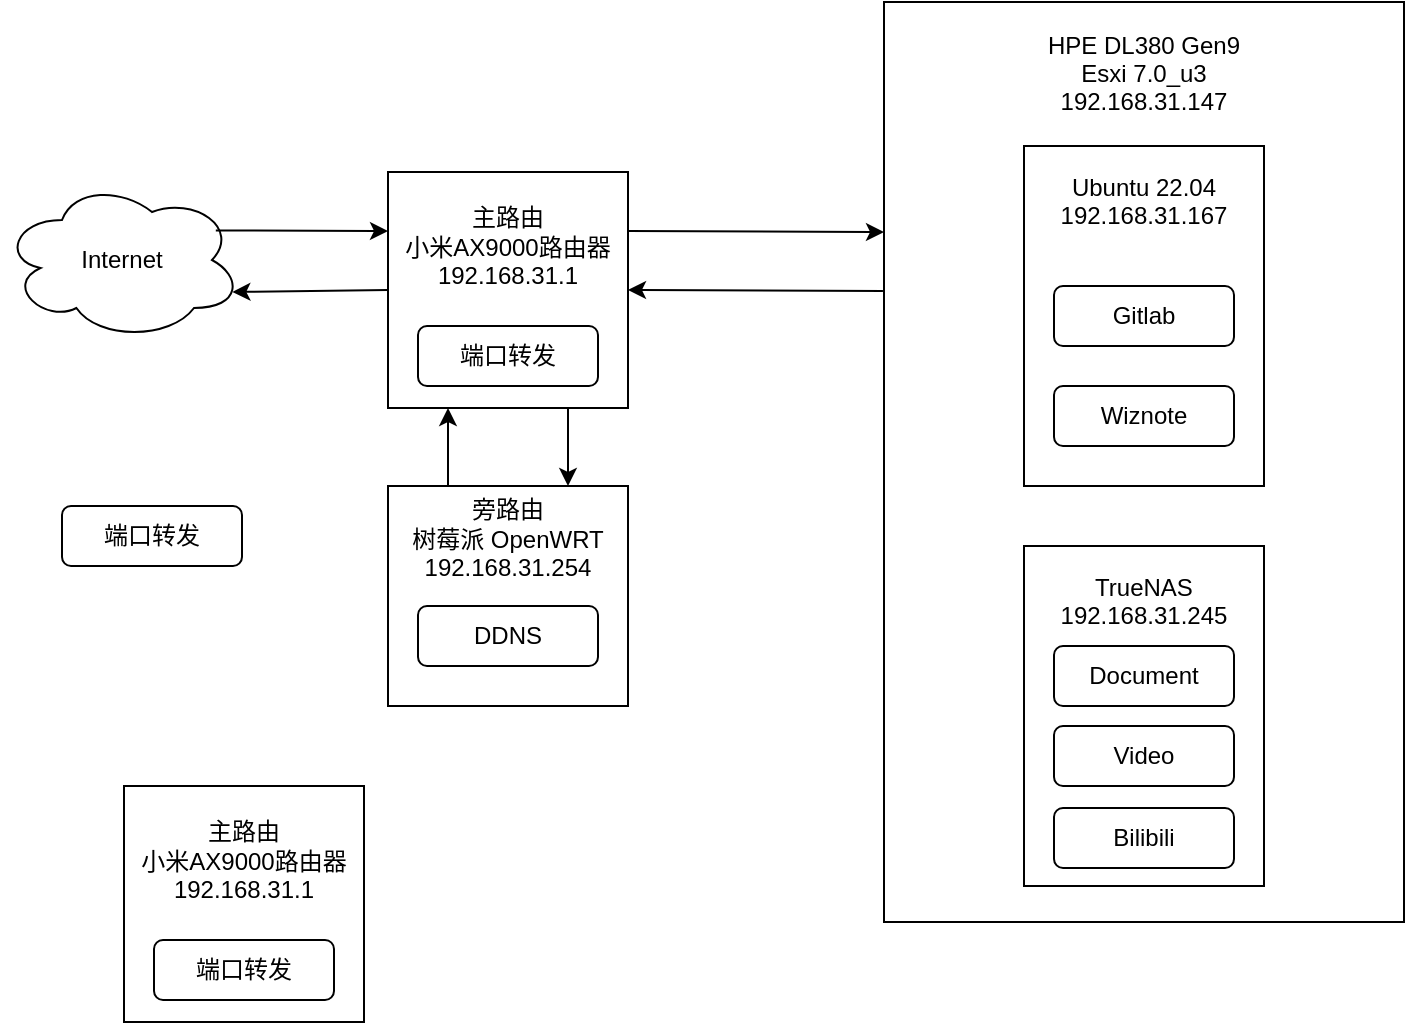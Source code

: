 <mxfile version="21.2.9" type="github">
  <diagram name="第 1 页" id="AE8UB-ZpOJdKNOGypsQ4">
    <mxGraphModel dx="1193" dy="718" grid="1" gridSize="10" guides="1" tooltips="1" connect="1" arrows="1" fold="1" page="1" pageScale="1" pageWidth="827" pageHeight="1169" math="0" shadow="0">
      <root>
        <mxCell id="0" />
        <mxCell id="1" parent="0" />
        <mxCell id="QnKokKeK_ucxUnzvruSd-16" value="&lt;div&gt;HPE DL380 Gen9&lt;/div&gt;&lt;div&gt;Esxi 7.0_u3&lt;br&gt;&lt;/div&gt;&lt;div&gt;192.168.31.147&lt;br&gt;&lt;/div&gt;&lt;div&gt;&lt;br&gt;&lt;/div&gt;&lt;div&gt;&lt;br&gt;&lt;/div&gt;&lt;div&gt;&lt;br&gt;&lt;/div&gt;&lt;div&gt;&lt;br&gt;&lt;/div&gt;&lt;div&gt;&lt;br&gt;&lt;/div&gt;&lt;div&gt;&lt;br&gt;&lt;/div&gt;&lt;div&gt;&lt;br&gt;&lt;/div&gt;&lt;div&gt;&lt;br&gt;&lt;/div&gt;&lt;div&gt;&lt;br&gt;&lt;/div&gt;&lt;div&gt;&lt;br&gt;&lt;/div&gt;&lt;div&gt;&lt;br&gt;&lt;/div&gt;&lt;div&gt;&lt;br&gt;&lt;/div&gt;&lt;div&gt;&lt;br&gt;&lt;/div&gt;&lt;div&gt;&lt;br&gt;&lt;/div&gt;&lt;div&gt;&lt;br&gt;&lt;/div&gt;&lt;div&gt;&lt;br&gt;&lt;/div&gt;&lt;div&gt;&lt;br&gt;&lt;/div&gt;&lt;div&gt;&lt;br&gt;&lt;/div&gt;&lt;div&gt;&lt;br&gt;&lt;/div&gt;&lt;div&gt;&lt;br&gt;&lt;/div&gt;&lt;div&gt;&lt;br&gt;&lt;/div&gt;&lt;div&gt;&lt;br&gt;&lt;/div&gt;&lt;div&gt;&lt;br&gt;&lt;/div&gt;&lt;div&gt;&lt;br&gt;&lt;/div&gt;&lt;div&gt;&lt;br&gt;&lt;/div&gt;&lt;div&gt;&lt;br&gt;&lt;/div&gt;&lt;div&gt;&lt;br&gt;&lt;/div&gt;" style="rounded=0;whiteSpace=wrap;html=1;" vertex="1" parent="1">
          <mxGeometry x="480" y="78" width="260" height="460" as="geometry" />
        </mxCell>
        <mxCell id="QnKokKeK_ucxUnzvruSd-6" value="" style="group" vertex="1" connectable="0" parent="1">
          <mxGeometry x="550" y="150" width="120" height="170" as="geometry" />
        </mxCell>
        <mxCell id="QnKokKeK_ucxUnzvruSd-5" value="&lt;div&gt;Ubuntu 22.04&lt;/div&gt;&lt;div&gt;192.168.31.167&lt;br&gt;&lt;/div&gt;&lt;div&gt;&lt;br&gt;&lt;/div&gt;&lt;div&gt;&lt;br&gt;&lt;/div&gt;&lt;div&gt;&lt;br&gt;&lt;/div&gt;&lt;div&gt;&lt;br&gt;&lt;/div&gt;&lt;div&gt;&lt;br&gt;&lt;/div&gt;&lt;div&gt;&lt;br&gt;&lt;/div&gt;&lt;div&gt;&lt;br&gt;&lt;/div&gt;&lt;div&gt;&lt;br&gt;&lt;/div&gt;" style="rounded=0;whiteSpace=wrap;html=1;movable=1;resizable=1;rotatable=1;deletable=1;editable=1;locked=0;connectable=1;" vertex="1" parent="QnKokKeK_ucxUnzvruSd-6">
          <mxGeometry width="120" height="170" as="geometry" />
        </mxCell>
        <mxCell id="QnKokKeK_ucxUnzvruSd-2" value="Gitlab" style="rounded=1;whiteSpace=wrap;html=1;movable=1;resizable=1;rotatable=1;deletable=1;editable=1;locked=0;connectable=1;" vertex="1" parent="QnKokKeK_ucxUnzvruSd-6">
          <mxGeometry x="15" y="70" width="90" height="30" as="geometry" />
        </mxCell>
        <mxCell id="QnKokKeK_ucxUnzvruSd-3" value="Wiznote" style="rounded=1;whiteSpace=wrap;html=1;movable=1;resizable=1;rotatable=1;deletable=1;editable=1;locked=0;connectable=1;" vertex="1" parent="QnKokKeK_ucxUnzvruSd-6">
          <mxGeometry x="15" y="120" width="90" height="30" as="geometry" />
        </mxCell>
        <mxCell id="QnKokKeK_ucxUnzvruSd-8" value="&lt;div&gt;TrueNAS&lt;/div&gt;&lt;div&gt;192.168.31.245&lt;/div&gt;&lt;div&gt;&lt;br&gt;&lt;/div&gt;&lt;div&gt;&lt;br&gt;&lt;/div&gt;&lt;div&gt;&lt;br&gt;&lt;/div&gt;&lt;div&gt;&lt;br&gt;&lt;/div&gt;&lt;div&gt;&lt;br&gt;&lt;/div&gt;&lt;div&gt;&lt;br&gt;&lt;/div&gt;&lt;div&gt;&lt;br&gt;&lt;/div&gt;&lt;div&gt;&lt;br&gt;&lt;/div&gt;" style="rounded=0;whiteSpace=wrap;html=1;movable=1;resizable=1;rotatable=1;deletable=1;editable=1;locked=0;connectable=1;" vertex="1" parent="1">
          <mxGeometry x="550" y="350" width="120" height="170" as="geometry" />
        </mxCell>
        <mxCell id="QnKokKeK_ucxUnzvruSd-9" value="Video" style="rounded=1;whiteSpace=wrap;html=1;movable=1;resizable=1;rotatable=1;deletable=1;editable=1;locked=0;connectable=1;" vertex="1" parent="1">
          <mxGeometry x="565" y="440" width="90" height="30" as="geometry" />
        </mxCell>
        <mxCell id="QnKokKeK_ucxUnzvruSd-10" value="Bilibili" style="rounded=1;whiteSpace=wrap;html=1;movable=1;resizable=1;rotatable=1;deletable=1;editable=1;locked=0;connectable=1;" vertex="1" parent="1">
          <mxGeometry x="565" y="481" width="90" height="30" as="geometry" />
        </mxCell>
        <mxCell id="QnKokKeK_ucxUnzvruSd-15" value="Document" style="rounded=1;whiteSpace=wrap;html=1;movable=1;resizable=1;rotatable=1;deletable=1;editable=1;locked=0;connectable=1;" vertex="1" parent="1">
          <mxGeometry x="565" y="400" width="90" height="30" as="geometry" />
        </mxCell>
        <mxCell id="QnKokKeK_ucxUnzvruSd-23" value="&lt;div&gt;旁路由&lt;br&gt;&lt;/div&gt;&lt;div&gt;树莓派 OpenWRT&lt;br&gt;&lt;/div&gt;&lt;div&gt;192.168.31.254&lt;/div&gt;&lt;div&gt;&lt;br&gt;&lt;/div&gt;&lt;div&gt;&lt;br&gt;&lt;/div&gt;&lt;div&gt;&lt;br&gt;&lt;/div&gt;&lt;div&gt;&lt;br&gt;&lt;/div&gt;" style="rounded=0;whiteSpace=wrap;html=1;" vertex="1" parent="1">
          <mxGeometry x="232" y="320" width="120" height="110" as="geometry" />
        </mxCell>
        <mxCell id="QnKokKeK_ucxUnzvruSd-26" value="Internet" style="ellipse;shape=cloud;whiteSpace=wrap;html=1;" vertex="1" parent="1">
          <mxGeometry x="39" y="167" width="120" height="80" as="geometry" />
        </mxCell>
        <mxCell id="QnKokKeK_ucxUnzvruSd-27" value="" style="endArrow=classic;html=1;rounded=0;exitX=0.891;exitY=0.315;exitDx=0;exitDy=0;exitPerimeter=0;entryX=0;entryY=0.25;entryDx=0;entryDy=0;" edge="1" parent="1" source="QnKokKeK_ucxUnzvruSd-26" target="QnKokKeK_ucxUnzvruSd-22">
          <mxGeometry width="50" height="50" relative="1" as="geometry">
            <mxPoint x="140" y="308" as="sourcePoint" />
            <mxPoint x="190" y="258" as="targetPoint" />
          </mxGeometry>
        </mxCell>
        <mxCell id="QnKokKeK_ucxUnzvruSd-28" value="" style="endArrow=classic;html=1;rounded=0;exitX=0;exitY=0.5;exitDx=0;exitDy=0;entryX=0.96;entryY=0.7;entryDx=0;entryDy=0;entryPerimeter=0;" edge="1" parent="1" source="QnKokKeK_ucxUnzvruSd-22" target="QnKokKeK_ucxUnzvruSd-26">
          <mxGeometry width="50" height="50" relative="1" as="geometry">
            <mxPoint x="157" y="203" as="sourcePoint" />
            <mxPoint x="230" y="203" as="targetPoint" />
          </mxGeometry>
        </mxCell>
        <mxCell id="QnKokKeK_ucxUnzvruSd-29" value="" style="endArrow=classic;html=1;rounded=0;exitX=1;exitY=0.25;exitDx=0;exitDy=0;entryX=0;entryY=0.25;entryDx=0;entryDy=0;" edge="1" parent="1" source="QnKokKeK_ucxUnzvruSd-22" target="QnKokKeK_ucxUnzvruSd-16">
          <mxGeometry width="50" height="50" relative="1" as="geometry">
            <mxPoint x="190" y="330" as="sourcePoint" />
            <mxPoint x="350" y="280" as="targetPoint" />
          </mxGeometry>
        </mxCell>
        <mxCell id="QnKokKeK_ucxUnzvruSd-30" value="" style="endArrow=classic;html=1;rounded=0;entryX=1;entryY=0.5;entryDx=0;entryDy=0;exitX=-0.002;exitY=0.314;exitDx=0;exitDy=0;exitPerimeter=0;" edge="1" parent="1" source="QnKokKeK_ucxUnzvruSd-16" target="QnKokKeK_ucxUnzvruSd-22">
          <mxGeometry width="50" height="50" relative="1" as="geometry">
            <mxPoint x="120" y="330" as="sourcePoint" />
            <mxPoint x="170" y="280" as="targetPoint" />
          </mxGeometry>
        </mxCell>
        <mxCell id="QnKokKeK_ucxUnzvruSd-32" value="" style="endArrow=classic;html=1;rounded=0;exitX=0.25;exitY=0;exitDx=0;exitDy=0;entryX=0.25;entryY=1;entryDx=0;entryDy=0;" edge="1" parent="1" source="QnKokKeK_ucxUnzvruSd-23" target="QnKokKeK_ucxUnzvruSd-22">
          <mxGeometry width="50" height="50" relative="1" as="geometry">
            <mxPoint x="260" y="310" as="sourcePoint" />
            <mxPoint x="270" y="260" as="targetPoint" />
          </mxGeometry>
        </mxCell>
        <mxCell id="QnKokKeK_ucxUnzvruSd-33" value="" style="endArrow=classic;html=1;rounded=0;entryX=0.75;entryY=0;entryDx=0;entryDy=0;exitX=0.75;exitY=1;exitDx=0;exitDy=0;" edge="1" parent="1" source="QnKokKeK_ucxUnzvruSd-22" target="QnKokKeK_ucxUnzvruSd-23">
          <mxGeometry width="50" height="50" relative="1" as="geometry">
            <mxPoint x="227" y="339" as="sourcePoint" />
            <mxPoint x="100" y="340" as="targetPoint" />
          </mxGeometry>
        </mxCell>
        <mxCell id="QnKokKeK_ucxUnzvruSd-34" value="DDNS" style="rounded=1;whiteSpace=wrap;html=1;movable=1;resizable=1;rotatable=1;deletable=1;editable=1;locked=0;connectable=1;" vertex="1" parent="1">
          <mxGeometry x="247" y="380" width="90" height="30" as="geometry" />
        </mxCell>
        <mxCell id="QnKokKeK_ucxUnzvruSd-36" value="端口转发" style="rounded=1;whiteSpace=wrap;html=1;movable=1;resizable=1;rotatable=1;deletable=1;editable=1;locked=0;connectable=1;" vertex="1" parent="1">
          <mxGeometry x="69" y="330" width="90" height="30" as="geometry" />
        </mxCell>
        <mxCell id="QnKokKeK_ucxUnzvruSd-38" value="" style="group" vertex="1" connectable="0" parent="1">
          <mxGeometry x="232" y="163" width="120" height="118" as="geometry" />
        </mxCell>
        <mxCell id="QnKokKeK_ucxUnzvruSd-22" value="&lt;div&gt;主路由&lt;br&gt;&lt;/div&gt;&lt;div&gt;小米AX9000路由器&lt;/div&gt;&lt;div&gt;192.168.31.1&lt;br&gt;&lt;/div&gt;&lt;div&gt;&lt;br&gt;&lt;/div&gt;&lt;div&gt;&lt;br&gt;&lt;/div&gt;&lt;div&gt;&lt;br&gt;&lt;/div&gt;" style="rounded=0;whiteSpace=wrap;html=1;" vertex="1" parent="QnKokKeK_ucxUnzvruSd-38">
          <mxGeometry width="120" height="118" as="geometry" />
        </mxCell>
        <mxCell id="QnKokKeK_ucxUnzvruSd-35" value="端口转发" style="rounded=1;whiteSpace=wrap;html=1;movable=1;resizable=1;rotatable=1;deletable=1;editable=1;locked=0;connectable=1;" vertex="1" parent="QnKokKeK_ucxUnzvruSd-38">
          <mxGeometry x="15" y="77" width="90" height="30" as="geometry" />
        </mxCell>
        <mxCell id="QnKokKeK_ucxUnzvruSd-39" value="&lt;div&gt;主路由&lt;br&gt;&lt;/div&gt;&lt;div&gt;小米AX9000路由器&lt;/div&gt;&lt;div&gt;192.168.31.1&lt;br&gt;&lt;/div&gt;&lt;div&gt;&lt;br&gt;&lt;/div&gt;&lt;div&gt;&lt;br&gt;&lt;/div&gt;&lt;div&gt;&lt;br&gt;&lt;/div&gt;" style="rounded=0;whiteSpace=wrap;html=1;" vertex="1" parent="1">
          <mxGeometry x="100" y="470" width="120" height="118" as="geometry" />
        </mxCell>
        <mxCell id="QnKokKeK_ucxUnzvruSd-40" value="端口转发" style="rounded=1;whiteSpace=wrap;html=1;movable=1;resizable=1;rotatable=1;deletable=1;editable=1;locked=0;connectable=1;" vertex="1" parent="1">
          <mxGeometry x="115" y="547" width="90" height="30" as="geometry" />
        </mxCell>
      </root>
    </mxGraphModel>
  </diagram>
</mxfile>
